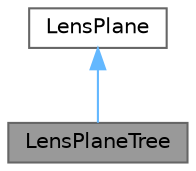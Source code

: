 digraph "LensPlaneTree"
{
 // LATEX_PDF_SIZE
  bgcolor="transparent";
  edge [fontname=Helvetica,fontsize=10,labelfontname=Helvetica,labelfontsize=10];
  node [fontname=Helvetica,fontsize=10,shape=box,height=0.2,width=0.4];
  Node1 [id="Node000001",label="LensPlaneTree",height=0.2,width=0.4,color="gray40", fillcolor="grey60", style="filled", fontcolor="black",tooltip="A LensPlane with a TreeQuad on it to calculate the deflection caused by field lenses."];
  Node2 -> Node1 [id="edge2_Node000001_Node000002",dir="back",color="steelblue1",style="solid",tooltip=" "];
  Node2 [id="Node000002",label="LensPlane",height=0.2,width=0.4,color="gray40", fillcolor="white", style="filled",URL="$class_lens_plane.html",tooltip="Base class representing a plane in redshift onto which lenses are placed."];
}
